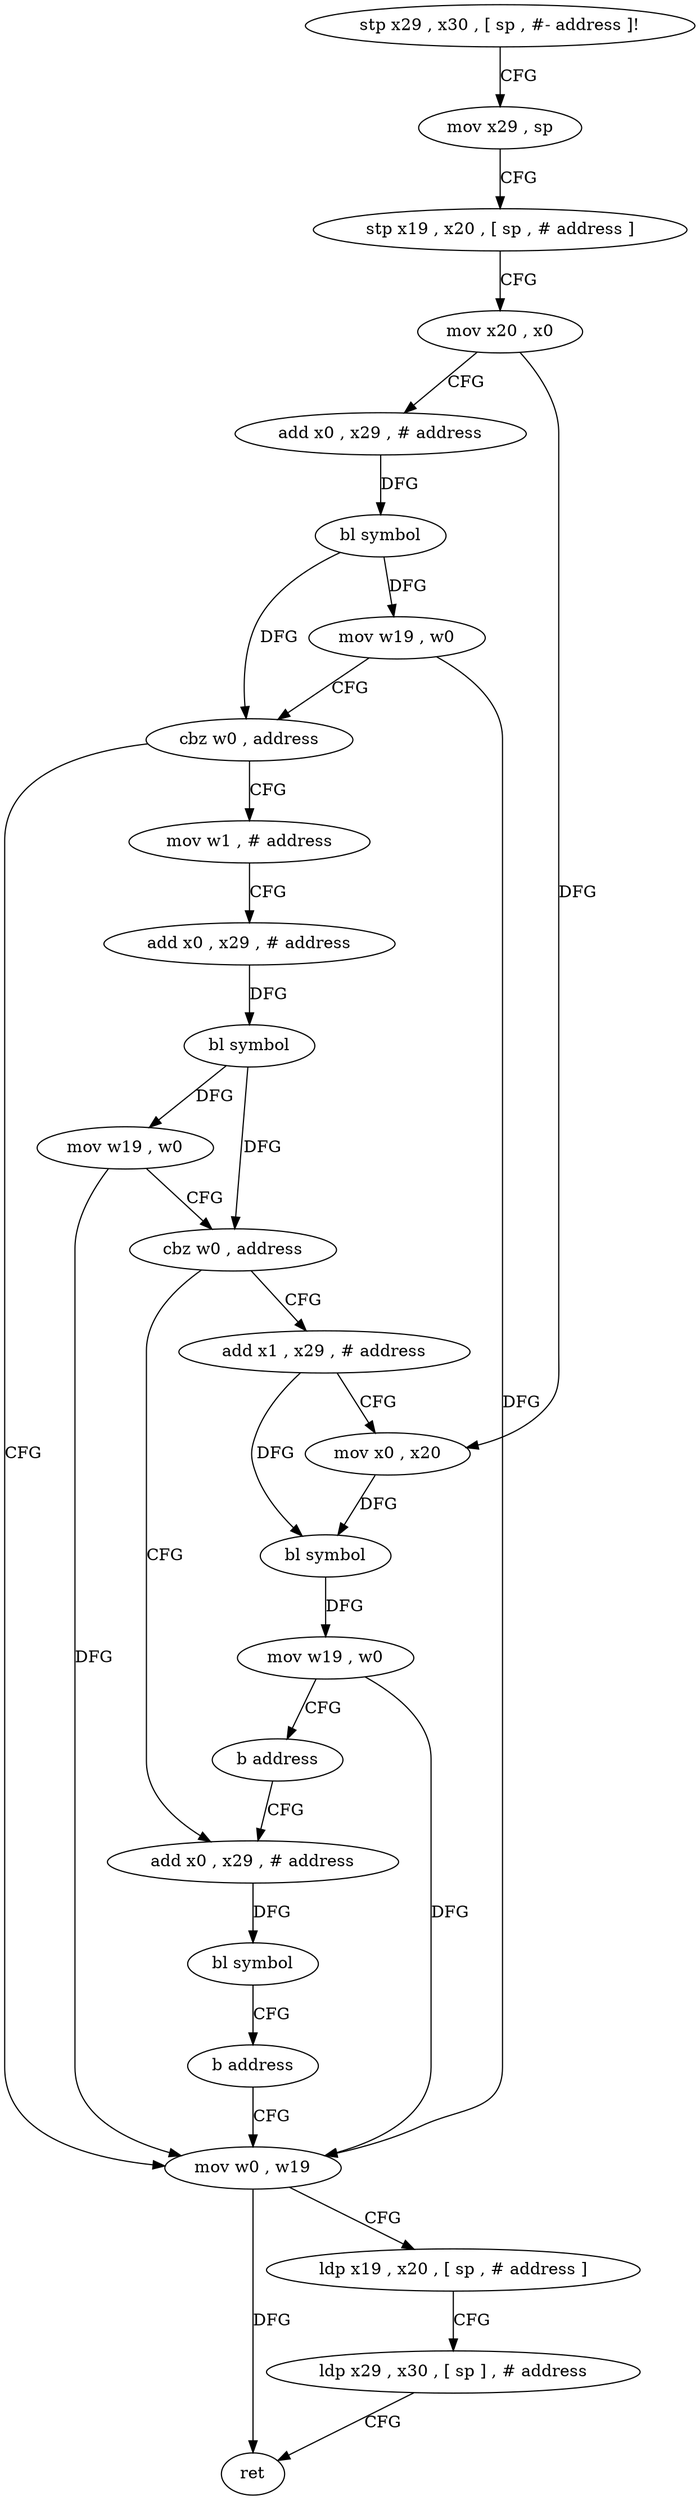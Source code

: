 digraph "func" {
"179740" [label = "stp x29 , x30 , [ sp , #- address ]!" ]
"179744" [label = "mov x29 , sp" ]
"179748" [label = "stp x19 , x20 , [ sp , # address ]" ]
"179752" [label = "mov x20 , x0" ]
"179756" [label = "add x0 , x29 , # address" ]
"179760" [label = "bl symbol" ]
"179764" [label = "mov w19 , w0" ]
"179768" [label = "cbz w0 , address" ]
"179788" [label = "mov w1 , # address" ]
"179772" [label = "mov w0 , w19" ]
"179792" [label = "add x0 , x29 , # address" ]
"179796" [label = "bl symbol" ]
"179800" [label = "mov w19 , w0" ]
"179804" [label = "cbz w0 , address" ]
"179820" [label = "add x1 , x29 , # address" ]
"179808" [label = "add x0 , x29 , # address" ]
"179776" [label = "ldp x19 , x20 , [ sp , # address ]" ]
"179780" [label = "ldp x29 , x30 , [ sp ] , # address" ]
"179784" [label = "ret" ]
"179824" [label = "mov x0 , x20" ]
"179828" [label = "bl symbol" ]
"179832" [label = "mov w19 , w0" ]
"179836" [label = "b address" ]
"179812" [label = "bl symbol" ]
"179816" [label = "b address" ]
"179740" -> "179744" [ label = "CFG" ]
"179744" -> "179748" [ label = "CFG" ]
"179748" -> "179752" [ label = "CFG" ]
"179752" -> "179756" [ label = "CFG" ]
"179752" -> "179824" [ label = "DFG" ]
"179756" -> "179760" [ label = "DFG" ]
"179760" -> "179764" [ label = "DFG" ]
"179760" -> "179768" [ label = "DFG" ]
"179764" -> "179768" [ label = "CFG" ]
"179764" -> "179772" [ label = "DFG" ]
"179768" -> "179788" [ label = "CFG" ]
"179768" -> "179772" [ label = "CFG" ]
"179788" -> "179792" [ label = "CFG" ]
"179772" -> "179776" [ label = "CFG" ]
"179772" -> "179784" [ label = "DFG" ]
"179792" -> "179796" [ label = "DFG" ]
"179796" -> "179800" [ label = "DFG" ]
"179796" -> "179804" [ label = "DFG" ]
"179800" -> "179804" [ label = "CFG" ]
"179800" -> "179772" [ label = "DFG" ]
"179804" -> "179820" [ label = "CFG" ]
"179804" -> "179808" [ label = "CFG" ]
"179820" -> "179824" [ label = "CFG" ]
"179820" -> "179828" [ label = "DFG" ]
"179808" -> "179812" [ label = "DFG" ]
"179776" -> "179780" [ label = "CFG" ]
"179780" -> "179784" [ label = "CFG" ]
"179824" -> "179828" [ label = "DFG" ]
"179828" -> "179832" [ label = "DFG" ]
"179832" -> "179836" [ label = "CFG" ]
"179832" -> "179772" [ label = "DFG" ]
"179836" -> "179808" [ label = "CFG" ]
"179812" -> "179816" [ label = "CFG" ]
"179816" -> "179772" [ label = "CFG" ]
}
